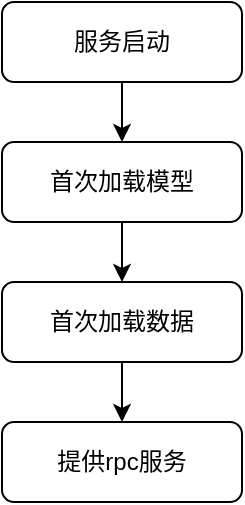 <mxfile version="12.5.1" type="github">
  <diagram id="C5RBs43oDa-KdzZeNtuy" name="Page-1">
    <mxGraphModel dx="1424" dy="612" grid="1" gridSize="10" guides="1" tooltips="1" connect="1" arrows="1" fold="1" page="0" pageScale="1" pageWidth="827" pageHeight="1169" math="0" shadow="0">
      <root>
        <mxCell id="WIyWlLk6GJQsqaUBKTNV-0"/>
        <mxCell id="WIyWlLk6GJQsqaUBKTNV-1" parent="WIyWlLk6GJQsqaUBKTNV-0"/>
        <mxCell id="x9i2Ew7nr8Oet3fRfoYk-3" value="" style="edgeStyle=orthogonalEdgeStyle;rounded=0;orthogonalLoop=1;jettySize=auto;html=1;" edge="1" parent="WIyWlLk6GJQsqaUBKTNV-1" source="x9i2Ew7nr8Oet3fRfoYk-1" target="x9i2Ew7nr8Oet3fRfoYk-2">
          <mxGeometry relative="1" as="geometry"/>
        </mxCell>
        <mxCell id="x9i2Ew7nr8Oet3fRfoYk-1" value="服务启动" style="rounded=1;whiteSpace=wrap;html=1;fontSize=12;glass=0;strokeWidth=1;shadow=0;" vertex="1" parent="WIyWlLk6GJQsqaUBKTNV-1">
          <mxGeometry x="-190" y="80" width="120" height="40" as="geometry"/>
        </mxCell>
        <mxCell id="x9i2Ew7nr8Oet3fRfoYk-5" value="" style="edgeStyle=orthogonalEdgeStyle;rounded=0;orthogonalLoop=1;jettySize=auto;html=1;" edge="1" parent="WIyWlLk6GJQsqaUBKTNV-1" source="x9i2Ew7nr8Oet3fRfoYk-2" target="x9i2Ew7nr8Oet3fRfoYk-4">
          <mxGeometry relative="1" as="geometry"/>
        </mxCell>
        <mxCell id="x9i2Ew7nr8Oet3fRfoYk-2" value="首次加载模型" style="rounded=1;whiteSpace=wrap;html=1;fontSize=12;glass=0;strokeWidth=1;shadow=0;" vertex="1" parent="WIyWlLk6GJQsqaUBKTNV-1">
          <mxGeometry x="-190" y="150" width="120" height="40" as="geometry"/>
        </mxCell>
        <mxCell id="x9i2Ew7nr8Oet3fRfoYk-7" value="" style="edgeStyle=orthogonalEdgeStyle;rounded=0;orthogonalLoop=1;jettySize=auto;html=1;" edge="1" parent="WIyWlLk6GJQsqaUBKTNV-1" source="x9i2Ew7nr8Oet3fRfoYk-4" target="x9i2Ew7nr8Oet3fRfoYk-6">
          <mxGeometry relative="1" as="geometry"/>
        </mxCell>
        <mxCell id="x9i2Ew7nr8Oet3fRfoYk-4" value="首次加载数据" style="rounded=1;whiteSpace=wrap;html=1;fontSize=12;glass=0;strokeWidth=1;shadow=0;" vertex="1" parent="WIyWlLk6GJQsqaUBKTNV-1">
          <mxGeometry x="-190" y="220" width="120" height="40" as="geometry"/>
        </mxCell>
        <mxCell id="x9i2Ew7nr8Oet3fRfoYk-6" value="提供rpc服务" style="rounded=1;whiteSpace=wrap;html=1;fontSize=12;glass=0;strokeWidth=1;shadow=0;" vertex="1" parent="WIyWlLk6GJQsqaUBKTNV-1">
          <mxGeometry x="-190" y="290" width="120" height="40" as="geometry"/>
        </mxCell>
      </root>
    </mxGraphModel>
  </diagram>
</mxfile>
